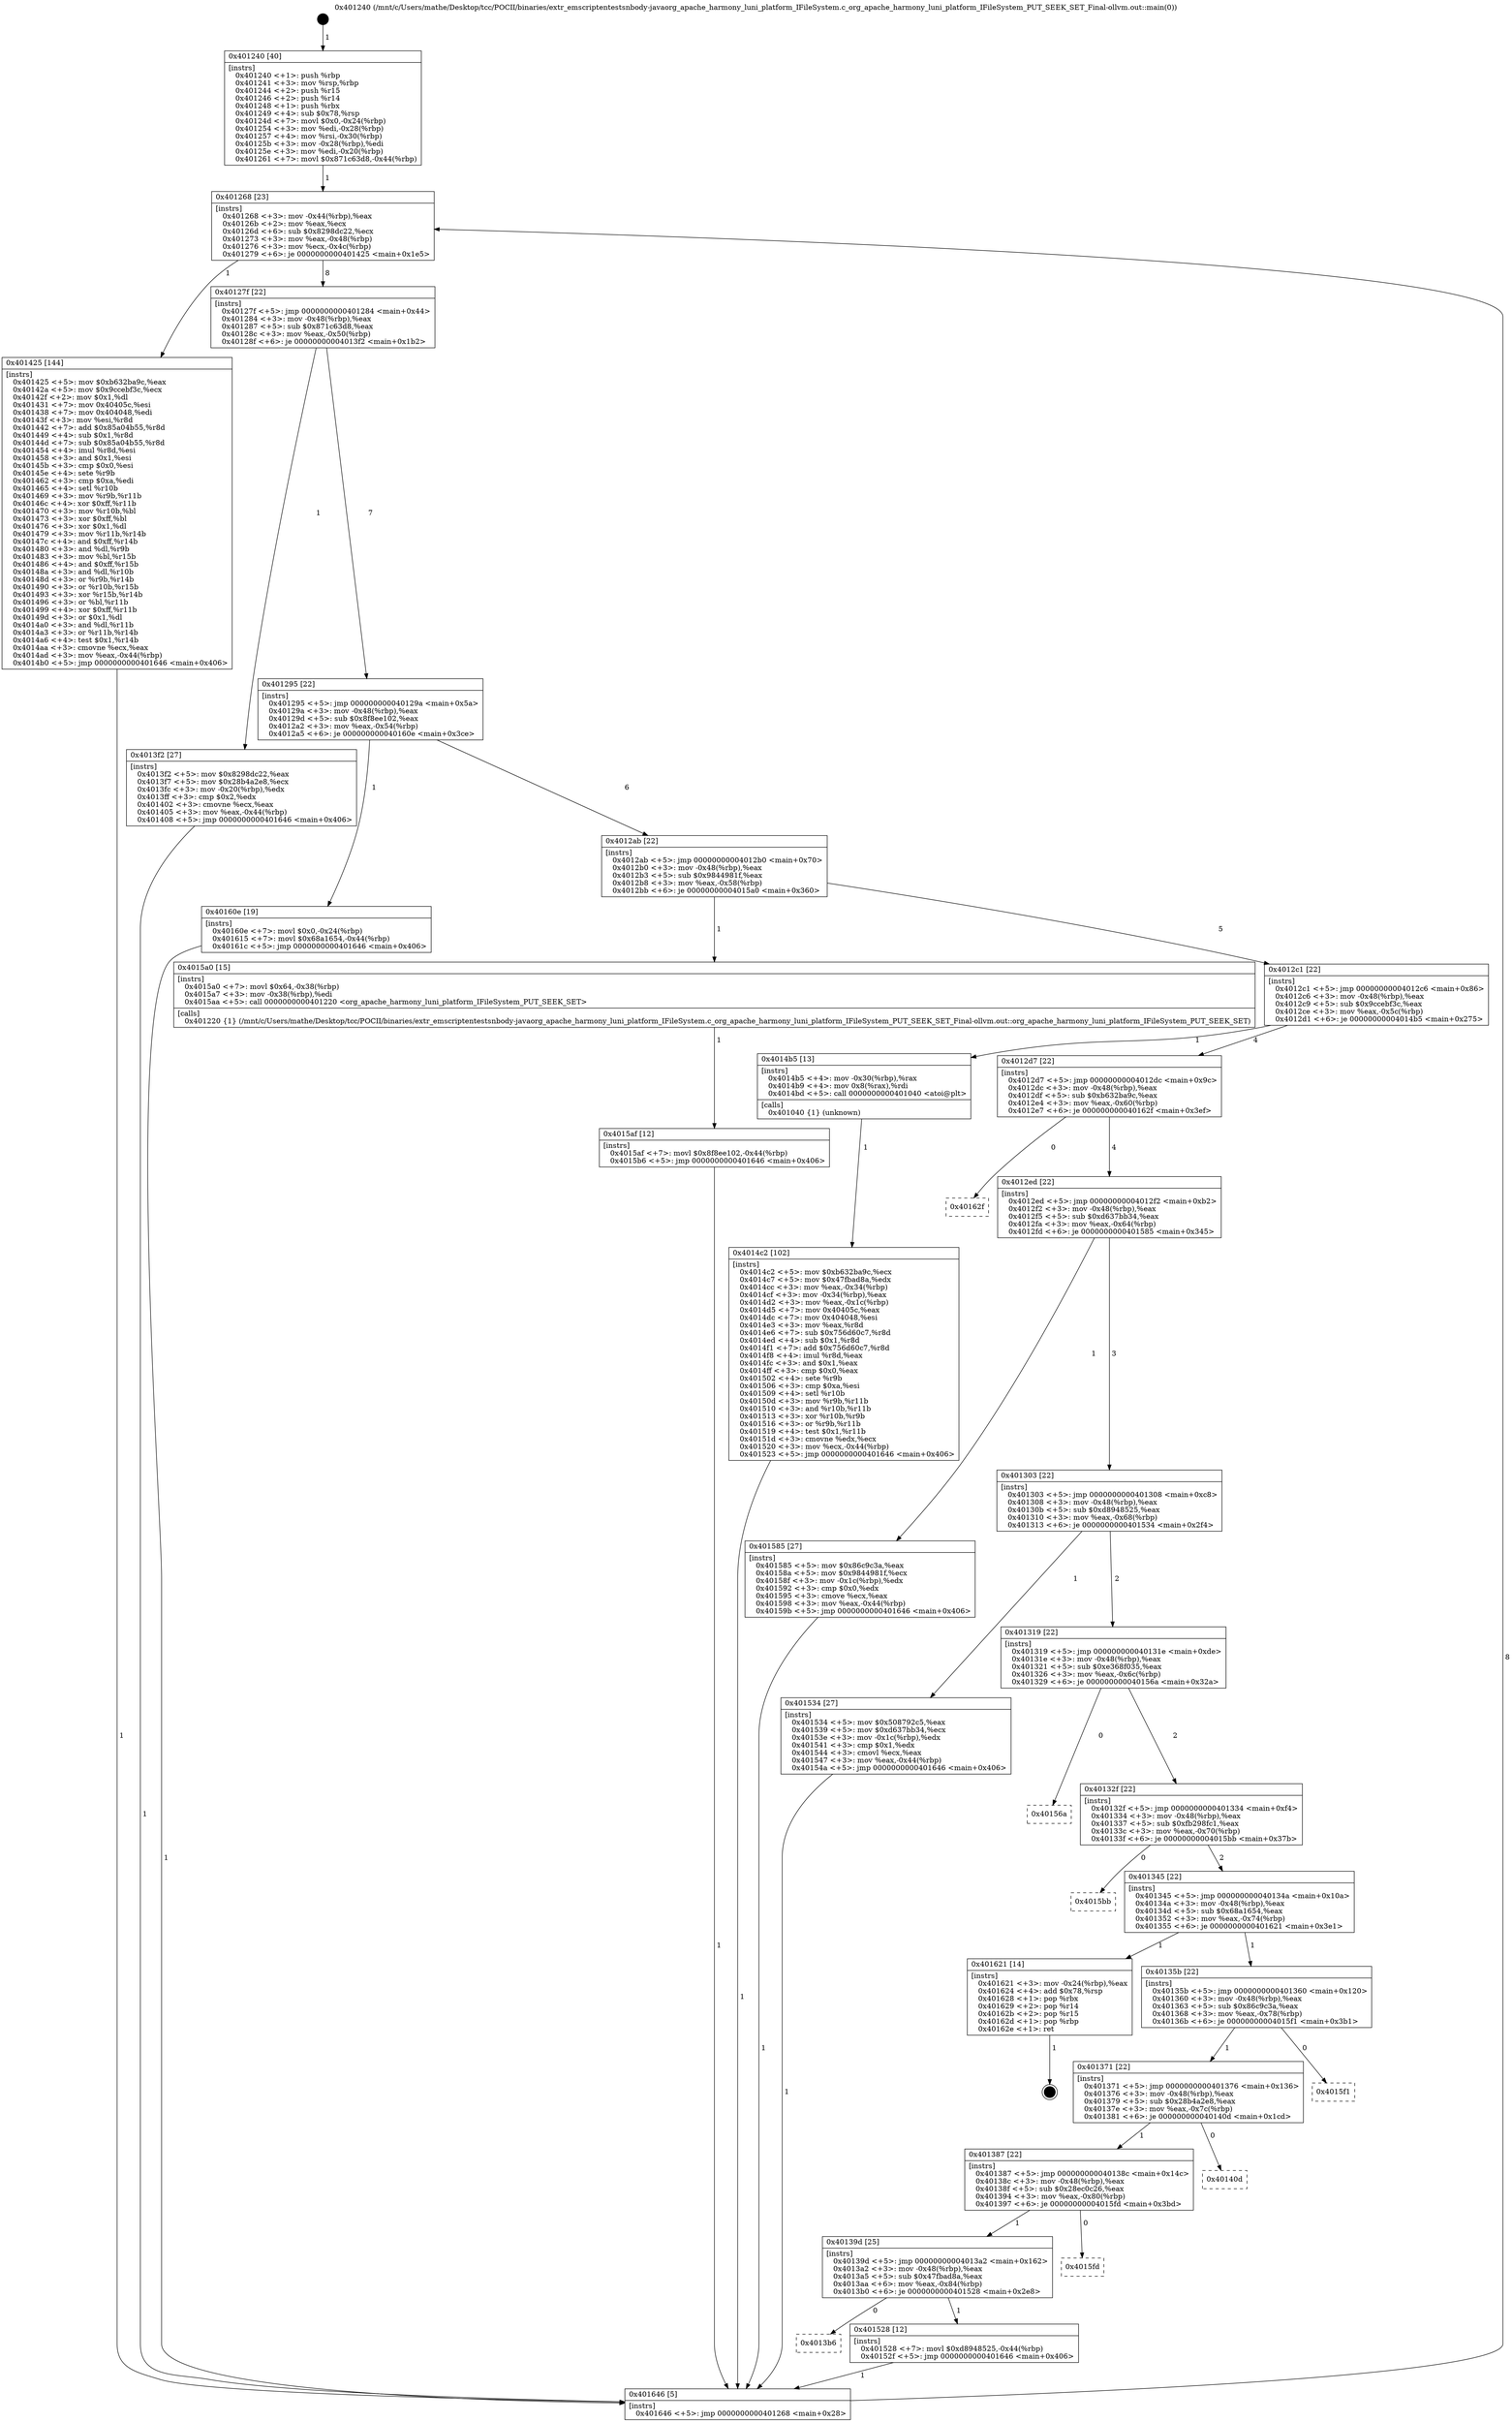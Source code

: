 digraph "0x401240" {
  label = "0x401240 (/mnt/c/Users/mathe/Desktop/tcc/POCII/binaries/extr_emscriptentestsnbody-javaorg_apache_harmony_luni_platform_IFileSystem.c_org_apache_harmony_luni_platform_IFileSystem_PUT_SEEK_SET_Final-ollvm.out::main(0))"
  labelloc = "t"
  node[shape=record]

  Entry [label="",width=0.3,height=0.3,shape=circle,fillcolor=black,style=filled]
  "0x401268" [label="{
     0x401268 [23]\l
     | [instrs]\l
     &nbsp;&nbsp;0x401268 \<+3\>: mov -0x44(%rbp),%eax\l
     &nbsp;&nbsp;0x40126b \<+2\>: mov %eax,%ecx\l
     &nbsp;&nbsp;0x40126d \<+6\>: sub $0x8298dc22,%ecx\l
     &nbsp;&nbsp;0x401273 \<+3\>: mov %eax,-0x48(%rbp)\l
     &nbsp;&nbsp;0x401276 \<+3\>: mov %ecx,-0x4c(%rbp)\l
     &nbsp;&nbsp;0x401279 \<+6\>: je 0000000000401425 \<main+0x1e5\>\l
  }"]
  "0x401425" [label="{
     0x401425 [144]\l
     | [instrs]\l
     &nbsp;&nbsp;0x401425 \<+5\>: mov $0xb632ba9c,%eax\l
     &nbsp;&nbsp;0x40142a \<+5\>: mov $0x9ccebf3c,%ecx\l
     &nbsp;&nbsp;0x40142f \<+2\>: mov $0x1,%dl\l
     &nbsp;&nbsp;0x401431 \<+7\>: mov 0x40405c,%esi\l
     &nbsp;&nbsp;0x401438 \<+7\>: mov 0x404048,%edi\l
     &nbsp;&nbsp;0x40143f \<+3\>: mov %esi,%r8d\l
     &nbsp;&nbsp;0x401442 \<+7\>: add $0x85a04b55,%r8d\l
     &nbsp;&nbsp;0x401449 \<+4\>: sub $0x1,%r8d\l
     &nbsp;&nbsp;0x40144d \<+7\>: sub $0x85a04b55,%r8d\l
     &nbsp;&nbsp;0x401454 \<+4\>: imul %r8d,%esi\l
     &nbsp;&nbsp;0x401458 \<+3\>: and $0x1,%esi\l
     &nbsp;&nbsp;0x40145b \<+3\>: cmp $0x0,%esi\l
     &nbsp;&nbsp;0x40145e \<+4\>: sete %r9b\l
     &nbsp;&nbsp;0x401462 \<+3\>: cmp $0xa,%edi\l
     &nbsp;&nbsp;0x401465 \<+4\>: setl %r10b\l
     &nbsp;&nbsp;0x401469 \<+3\>: mov %r9b,%r11b\l
     &nbsp;&nbsp;0x40146c \<+4\>: xor $0xff,%r11b\l
     &nbsp;&nbsp;0x401470 \<+3\>: mov %r10b,%bl\l
     &nbsp;&nbsp;0x401473 \<+3\>: xor $0xff,%bl\l
     &nbsp;&nbsp;0x401476 \<+3\>: xor $0x1,%dl\l
     &nbsp;&nbsp;0x401479 \<+3\>: mov %r11b,%r14b\l
     &nbsp;&nbsp;0x40147c \<+4\>: and $0xff,%r14b\l
     &nbsp;&nbsp;0x401480 \<+3\>: and %dl,%r9b\l
     &nbsp;&nbsp;0x401483 \<+3\>: mov %bl,%r15b\l
     &nbsp;&nbsp;0x401486 \<+4\>: and $0xff,%r15b\l
     &nbsp;&nbsp;0x40148a \<+3\>: and %dl,%r10b\l
     &nbsp;&nbsp;0x40148d \<+3\>: or %r9b,%r14b\l
     &nbsp;&nbsp;0x401490 \<+3\>: or %r10b,%r15b\l
     &nbsp;&nbsp;0x401493 \<+3\>: xor %r15b,%r14b\l
     &nbsp;&nbsp;0x401496 \<+3\>: or %bl,%r11b\l
     &nbsp;&nbsp;0x401499 \<+4\>: xor $0xff,%r11b\l
     &nbsp;&nbsp;0x40149d \<+3\>: or $0x1,%dl\l
     &nbsp;&nbsp;0x4014a0 \<+3\>: and %dl,%r11b\l
     &nbsp;&nbsp;0x4014a3 \<+3\>: or %r11b,%r14b\l
     &nbsp;&nbsp;0x4014a6 \<+4\>: test $0x1,%r14b\l
     &nbsp;&nbsp;0x4014aa \<+3\>: cmovne %ecx,%eax\l
     &nbsp;&nbsp;0x4014ad \<+3\>: mov %eax,-0x44(%rbp)\l
     &nbsp;&nbsp;0x4014b0 \<+5\>: jmp 0000000000401646 \<main+0x406\>\l
  }"]
  "0x40127f" [label="{
     0x40127f [22]\l
     | [instrs]\l
     &nbsp;&nbsp;0x40127f \<+5\>: jmp 0000000000401284 \<main+0x44\>\l
     &nbsp;&nbsp;0x401284 \<+3\>: mov -0x48(%rbp),%eax\l
     &nbsp;&nbsp;0x401287 \<+5\>: sub $0x871c63d8,%eax\l
     &nbsp;&nbsp;0x40128c \<+3\>: mov %eax,-0x50(%rbp)\l
     &nbsp;&nbsp;0x40128f \<+6\>: je 00000000004013f2 \<main+0x1b2\>\l
  }"]
  Exit [label="",width=0.3,height=0.3,shape=circle,fillcolor=black,style=filled,peripheries=2]
  "0x4013f2" [label="{
     0x4013f2 [27]\l
     | [instrs]\l
     &nbsp;&nbsp;0x4013f2 \<+5\>: mov $0x8298dc22,%eax\l
     &nbsp;&nbsp;0x4013f7 \<+5\>: mov $0x28b4a2e8,%ecx\l
     &nbsp;&nbsp;0x4013fc \<+3\>: mov -0x20(%rbp),%edx\l
     &nbsp;&nbsp;0x4013ff \<+3\>: cmp $0x2,%edx\l
     &nbsp;&nbsp;0x401402 \<+3\>: cmovne %ecx,%eax\l
     &nbsp;&nbsp;0x401405 \<+3\>: mov %eax,-0x44(%rbp)\l
     &nbsp;&nbsp;0x401408 \<+5\>: jmp 0000000000401646 \<main+0x406\>\l
  }"]
  "0x401295" [label="{
     0x401295 [22]\l
     | [instrs]\l
     &nbsp;&nbsp;0x401295 \<+5\>: jmp 000000000040129a \<main+0x5a\>\l
     &nbsp;&nbsp;0x40129a \<+3\>: mov -0x48(%rbp),%eax\l
     &nbsp;&nbsp;0x40129d \<+5\>: sub $0x8f8ee102,%eax\l
     &nbsp;&nbsp;0x4012a2 \<+3\>: mov %eax,-0x54(%rbp)\l
     &nbsp;&nbsp;0x4012a5 \<+6\>: je 000000000040160e \<main+0x3ce\>\l
  }"]
  "0x401646" [label="{
     0x401646 [5]\l
     | [instrs]\l
     &nbsp;&nbsp;0x401646 \<+5\>: jmp 0000000000401268 \<main+0x28\>\l
  }"]
  "0x401240" [label="{
     0x401240 [40]\l
     | [instrs]\l
     &nbsp;&nbsp;0x401240 \<+1\>: push %rbp\l
     &nbsp;&nbsp;0x401241 \<+3\>: mov %rsp,%rbp\l
     &nbsp;&nbsp;0x401244 \<+2\>: push %r15\l
     &nbsp;&nbsp;0x401246 \<+2\>: push %r14\l
     &nbsp;&nbsp;0x401248 \<+1\>: push %rbx\l
     &nbsp;&nbsp;0x401249 \<+4\>: sub $0x78,%rsp\l
     &nbsp;&nbsp;0x40124d \<+7\>: movl $0x0,-0x24(%rbp)\l
     &nbsp;&nbsp;0x401254 \<+3\>: mov %edi,-0x28(%rbp)\l
     &nbsp;&nbsp;0x401257 \<+4\>: mov %rsi,-0x30(%rbp)\l
     &nbsp;&nbsp;0x40125b \<+3\>: mov -0x28(%rbp),%edi\l
     &nbsp;&nbsp;0x40125e \<+3\>: mov %edi,-0x20(%rbp)\l
     &nbsp;&nbsp;0x401261 \<+7\>: movl $0x871c63d8,-0x44(%rbp)\l
  }"]
  "0x4015af" [label="{
     0x4015af [12]\l
     | [instrs]\l
     &nbsp;&nbsp;0x4015af \<+7\>: movl $0x8f8ee102,-0x44(%rbp)\l
     &nbsp;&nbsp;0x4015b6 \<+5\>: jmp 0000000000401646 \<main+0x406\>\l
  }"]
  "0x40160e" [label="{
     0x40160e [19]\l
     | [instrs]\l
     &nbsp;&nbsp;0x40160e \<+7\>: movl $0x0,-0x24(%rbp)\l
     &nbsp;&nbsp;0x401615 \<+7\>: movl $0x68a1654,-0x44(%rbp)\l
     &nbsp;&nbsp;0x40161c \<+5\>: jmp 0000000000401646 \<main+0x406\>\l
  }"]
  "0x4012ab" [label="{
     0x4012ab [22]\l
     | [instrs]\l
     &nbsp;&nbsp;0x4012ab \<+5\>: jmp 00000000004012b0 \<main+0x70\>\l
     &nbsp;&nbsp;0x4012b0 \<+3\>: mov -0x48(%rbp),%eax\l
     &nbsp;&nbsp;0x4012b3 \<+5\>: sub $0x9844981f,%eax\l
     &nbsp;&nbsp;0x4012b8 \<+3\>: mov %eax,-0x58(%rbp)\l
     &nbsp;&nbsp;0x4012bb \<+6\>: je 00000000004015a0 \<main+0x360\>\l
  }"]
  "0x4013b6" [label="{
     0x4013b6\l
  }", style=dashed]
  "0x4015a0" [label="{
     0x4015a0 [15]\l
     | [instrs]\l
     &nbsp;&nbsp;0x4015a0 \<+7\>: movl $0x64,-0x38(%rbp)\l
     &nbsp;&nbsp;0x4015a7 \<+3\>: mov -0x38(%rbp),%edi\l
     &nbsp;&nbsp;0x4015aa \<+5\>: call 0000000000401220 \<org_apache_harmony_luni_platform_IFileSystem_PUT_SEEK_SET\>\l
     | [calls]\l
     &nbsp;&nbsp;0x401220 \{1\} (/mnt/c/Users/mathe/Desktop/tcc/POCII/binaries/extr_emscriptentestsnbody-javaorg_apache_harmony_luni_platform_IFileSystem.c_org_apache_harmony_luni_platform_IFileSystem_PUT_SEEK_SET_Final-ollvm.out::org_apache_harmony_luni_platform_IFileSystem_PUT_SEEK_SET)\l
  }"]
  "0x4012c1" [label="{
     0x4012c1 [22]\l
     | [instrs]\l
     &nbsp;&nbsp;0x4012c1 \<+5\>: jmp 00000000004012c6 \<main+0x86\>\l
     &nbsp;&nbsp;0x4012c6 \<+3\>: mov -0x48(%rbp),%eax\l
     &nbsp;&nbsp;0x4012c9 \<+5\>: sub $0x9ccebf3c,%eax\l
     &nbsp;&nbsp;0x4012ce \<+3\>: mov %eax,-0x5c(%rbp)\l
     &nbsp;&nbsp;0x4012d1 \<+6\>: je 00000000004014b5 \<main+0x275\>\l
  }"]
  "0x401528" [label="{
     0x401528 [12]\l
     | [instrs]\l
     &nbsp;&nbsp;0x401528 \<+7\>: movl $0xd8948525,-0x44(%rbp)\l
     &nbsp;&nbsp;0x40152f \<+5\>: jmp 0000000000401646 \<main+0x406\>\l
  }"]
  "0x4014b5" [label="{
     0x4014b5 [13]\l
     | [instrs]\l
     &nbsp;&nbsp;0x4014b5 \<+4\>: mov -0x30(%rbp),%rax\l
     &nbsp;&nbsp;0x4014b9 \<+4\>: mov 0x8(%rax),%rdi\l
     &nbsp;&nbsp;0x4014bd \<+5\>: call 0000000000401040 \<atoi@plt\>\l
     | [calls]\l
     &nbsp;&nbsp;0x401040 \{1\} (unknown)\l
  }"]
  "0x4012d7" [label="{
     0x4012d7 [22]\l
     | [instrs]\l
     &nbsp;&nbsp;0x4012d7 \<+5\>: jmp 00000000004012dc \<main+0x9c\>\l
     &nbsp;&nbsp;0x4012dc \<+3\>: mov -0x48(%rbp),%eax\l
     &nbsp;&nbsp;0x4012df \<+5\>: sub $0xb632ba9c,%eax\l
     &nbsp;&nbsp;0x4012e4 \<+3\>: mov %eax,-0x60(%rbp)\l
     &nbsp;&nbsp;0x4012e7 \<+6\>: je 000000000040162f \<main+0x3ef\>\l
  }"]
  "0x4014c2" [label="{
     0x4014c2 [102]\l
     | [instrs]\l
     &nbsp;&nbsp;0x4014c2 \<+5\>: mov $0xb632ba9c,%ecx\l
     &nbsp;&nbsp;0x4014c7 \<+5\>: mov $0x47fbad8a,%edx\l
     &nbsp;&nbsp;0x4014cc \<+3\>: mov %eax,-0x34(%rbp)\l
     &nbsp;&nbsp;0x4014cf \<+3\>: mov -0x34(%rbp),%eax\l
     &nbsp;&nbsp;0x4014d2 \<+3\>: mov %eax,-0x1c(%rbp)\l
     &nbsp;&nbsp;0x4014d5 \<+7\>: mov 0x40405c,%eax\l
     &nbsp;&nbsp;0x4014dc \<+7\>: mov 0x404048,%esi\l
     &nbsp;&nbsp;0x4014e3 \<+3\>: mov %eax,%r8d\l
     &nbsp;&nbsp;0x4014e6 \<+7\>: sub $0x756d60c7,%r8d\l
     &nbsp;&nbsp;0x4014ed \<+4\>: sub $0x1,%r8d\l
     &nbsp;&nbsp;0x4014f1 \<+7\>: add $0x756d60c7,%r8d\l
     &nbsp;&nbsp;0x4014f8 \<+4\>: imul %r8d,%eax\l
     &nbsp;&nbsp;0x4014fc \<+3\>: and $0x1,%eax\l
     &nbsp;&nbsp;0x4014ff \<+3\>: cmp $0x0,%eax\l
     &nbsp;&nbsp;0x401502 \<+4\>: sete %r9b\l
     &nbsp;&nbsp;0x401506 \<+3\>: cmp $0xa,%esi\l
     &nbsp;&nbsp;0x401509 \<+4\>: setl %r10b\l
     &nbsp;&nbsp;0x40150d \<+3\>: mov %r9b,%r11b\l
     &nbsp;&nbsp;0x401510 \<+3\>: and %r10b,%r11b\l
     &nbsp;&nbsp;0x401513 \<+3\>: xor %r10b,%r9b\l
     &nbsp;&nbsp;0x401516 \<+3\>: or %r9b,%r11b\l
     &nbsp;&nbsp;0x401519 \<+4\>: test $0x1,%r11b\l
     &nbsp;&nbsp;0x40151d \<+3\>: cmovne %edx,%ecx\l
     &nbsp;&nbsp;0x401520 \<+3\>: mov %ecx,-0x44(%rbp)\l
     &nbsp;&nbsp;0x401523 \<+5\>: jmp 0000000000401646 \<main+0x406\>\l
  }"]
  "0x40139d" [label="{
     0x40139d [25]\l
     | [instrs]\l
     &nbsp;&nbsp;0x40139d \<+5\>: jmp 00000000004013a2 \<main+0x162\>\l
     &nbsp;&nbsp;0x4013a2 \<+3\>: mov -0x48(%rbp),%eax\l
     &nbsp;&nbsp;0x4013a5 \<+5\>: sub $0x47fbad8a,%eax\l
     &nbsp;&nbsp;0x4013aa \<+6\>: mov %eax,-0x84(%rbp)\l
     &nbsp;&nbsp;0x4013b0 \<+6\>: je 0000000000401528 \<main+0x2e8\>\l
  }"]
  "0x40162f" [label="{
     0x40162f\l
  }", style=dashed]
  "0x4012ed" [label="{
     0x4012ed [22]\l
     | [instrs]\l
     &nbsp;&nbsp;0x4012ed \<+5\>: jmp 00000000004012f2 \<main+0xb2\>\l
     &nbsp;&nbsp;0x4012f2 \<+3\>: mov -0x48(%rbp),%eax\l
     &nbsp;&nbsp;0x4012f5 \<+5\>: sub $0xd637bb34,%eax\l
     &nbsp;&nbsp;0x4012fa \<+3\>: mov %eax,-0x64(%rbp)\l
     &nbsp;&nbsp;0x4012fd \<+6\>: je 0000000000401585 \<main+0x345\>\l
  }"]
  "0x4015fd" [label="{
     0x4015fd\l
  }", style=dashed]
  "0x401585" [label="{
     0x401585 [27]\l
     | [instrs]\l
     &nbsp;&nbsp;0x401585 \<+5\>: mov $0x86c9c3a,%eax\l
     &nbsp;&nbsp;0x40158a \<+5\>: mov $0x9844981f,%ecx\l
     &nbsp;&nbsp;0x40158f \<+3\>: mov -0x1c(%rbp),%edx\l
     &nbsp;&nbsp;0x401592 \<+3\>: cmp $0x0,%edx\l
     &nbsp;&nbsp;0x401595 \<+3\>: cmove %ecx,%eax\l
     &nbsp;&nbsp;0x401598 \<+3\>: mov %eax,-0x44(%rbp)\l
     &nbsp;&nbsp;0x40159b \<+5\>: jmp 0000000000401646 \<main+0x406\>\l
  }"]
  "0x401303" [label="{
     0x401303 [22]\l
     | [instrs]\l
     &nbsp;&nbsp;0x401303 \<+5\>: jmp 0000000000401308 \<main+0xc8\>\l
     &nbsp;&nbsp;0x401308 \<+3\>: mov -0x48(%rbp),%eax\l
     &nbsp;&nbsp;0x40130b \<+5\>: sub $0xd8948525,%eax\l
     &nbsp;&nbsp;0x401310 \<+3\>: mov %eax,-0x68(%rbp)\l
     &nbsp;&nbsp;0x401313 \<+6\>: je 0000000000401534 \<main+0x2f4\>\l
  }"]
  "0x401387" [label="{
     0x401387 [22]\l
     | [instrs]\l
     &nbsp;&nbsp;0x401387 \<+5\>: jmp 000000000040138c \<main+0x14c\>\l
     &nbsp;&nbsp;0x40138c \<+3\>: mov -0x48(%rbp),%eax\l
     &nbsp;&nbsp;0x40138f \<+5\>: sub $0x28ec0c26,%eax\l
     &nbsp;&nbsp;0x401394 \<+3\>: mov %eax,-0x80(%rbp)\l
     &nbsp;&nbsp;0x401397 \<+6\>: je 00000000004015fd \<main+0x3bd\>\l
  }"]
  "0x401534" [label="{
     0x401534 [27]\l
     | [instrs]\l
     &nbsp;&nbsp;0x401534 \<+5\>: mov $0x508792c5,%eax\l
     &nbsp;&nbsp;0x401539 \<+5\>: mov $0xd637bb34,%ecx\l
     &nbsp;&nbsp;0x40153e \<+3\>: mov -0x1c(%rbp),%edx\l
     &nbsp;&nbsp;0x401541 \<+3\>: cmp $0x1,%edx\l
     &nbsp;&nbsp;0x401544 \<+3\>: cmovl %ecx,%eax\l
     &nbsp;&nbsp;0x401547 \<+3\>: mov %eax,-0x44(%rbp)\l
     &nbsp;&nbsp;0x40154a \<+5\>: jmp 0000000000401646 \<main+0x406\>\l
  }"]
  "0x401319" [label="{
     0x401319 [22]\l
     | [instrs]\l
     &nbsp;&nbsp;0x401319 \<+5\>: jmp 000000000040131e \<main+0xde\>\l
     &nbsp;&nbsp;0x40131e \<+3\>: mov -0x48(%rbp),%eax\l
     &nbsp;&nbsp;0x401321 \<+5\>: sub $0xe368f035,%eax\l
     &nbsp;&nbsp;0x401326 \<+3\>: mov %eax,-0x6c(%rbp)\l
     &nbsp;&nbsp;0x401329 \<+6\>: je 000000000040156a \<main+0x32a\>\l
  }"]
  "0x40140d" [label="{
     0x40140d\l
  }", style=dashed]
  "0x40156a" [label="{
     0x40156a\l
  }", style=dashed]
  "0x40132f" [label="{
     0x40132f [22]\l
     | [instrs]\l
     &nbsp;&nbsp;0x40132f \<+5\>: jmp 0000000000401334 \<main+0xf4\>\l
     &nbsp;&nbsp;0x401334 \<+3\>: mov -0x48(%rbp),%eax\l
     &nbsp;&nbsp;0x401337 \<+5\>: sub $0xfb298fc1,%eax\l
     &nbsp;&nbsp;0x40133c \<+3\>: mov %eax,-0x70(%rbp)\l
     &nbsp;&nbsp;0x40133f \<+6\>: je 00000000004015bb \<main+0x37b\>\l
  }"]
  "0x401371" [label="{
     0x401371 [22]\l
     | [instrs]\l
     &nbsp;&nbsp;0x401371 \<+5\>: jmp 0000000000401376 \<main+0x136\>\l
     &nbsp;&nbsp;0x401376 \<+3\>: mov -0x48(%rbp),%eax\l
     &nbsp;&nbsp;0x401379 \<+5\>: sub $0x28b4a2e8,%eax\l
     &nbsp;&nbsp;0x40137e \<+3\>: mov %eax,-0x7c(%rbp)\l
     &nbsp;&nbsp;0x401381 \<+6\>: je 000000000040140d \<main+0x1cd\>\l
  }"]
  "0x4015bb" [label="{
     0x4015bb\l
  }", style=dashed]
  "0x401345" [label="{
     0x401345 [22]\l
     | [instrs]\l
     &nbsp;&nbsp;0x401345 \<+5\>: jmp 000000000040134a \<main+0x10a\>\l
     &nbsp;&nbsp;0x40134a \<+3\>: mov -0x48(%rbp),%eax\l
     &nbsp;&nbsp;0x40134d \<+5\>: sub $0x68a1654,%eax\l
     &nbsp;&nbsp;0x401352 \<+3\>: mov %eax,-0x74(%rbp)\l
     &nbsp;&nbsp;0x401355 \<+6\>: je 0000000000401621 \<main+0x3e1\>\l
  }"]
  "0x4015f1" [label="{
     0x4015f1\l
  }", style=dashed]
  "0x401621" [label="{
     0x401621 [14]\l
     | [instrs]\l
     &nbsp;&nbsp;0x401621 \<+3\>: mov -0x24(%rbp),%eax\l
     &nbsp;&nbsp;0x401624 \<+4\>: add $0x78,%rsp\l
     &nbsp;&nbsp;0x401628 \<+1\>: pop %rbx\l
     &nbsp;&nbsp;0x401629 \<+2\>: pop %r14\l
     &nbsp;&nbsp;0x40162b \<+2\>: pop %r15\l
     &nbsp;&nbsp;0x40162d \<+1\>: pop %rbp\l
     &nbsp;&nbsp;0x40162e \<+1\>: ret\l
  }"]
  "0x40135b" [label="{
     0x40135b [22]\l
     | [instrs]\l
     &nbsp;&nbsp;0x40135b \<+5\>: jmp 0000000000401360 \<main+0x120\>\l
     &nbsp;&nbsp;0x401360 \<+3\>: mov -0x48(%rbp),%eax\l
     &nbsp;&nbsp;0x401363 \<+5\>: sub $0x86c9c3a,%eax\l
     &nbsp;&nbsp;0x401368 \<+3\>: mov %eax,-0x78(%rbp)\l
     &nbsp;&nbsp;0x40136b \<+6\>: je 00000000004015f1 \<main+0x3b1\>\l
  }"]
  Entry -> "0x401240" [label=" 1"]
  "0x401268" -> "0x401425" [label=" 1"]
  "0x401268" -> "0x40127f" [label=" 8"]
  "0x401621" -> Exit [label=" 1"]
  "0x40127f" -> "0x4013f2" [label=" 1"]
  "0x40127f" -> "0x401295" [label=" 7"]
  "0x4013f2" -> "0x401646" [label=" 1"]
  "0x401240" -> "0x401268" [label=" 1"]
  "0x401646" -> "0x401268" [label=" 8"]
  "0x401425" -> "0x401646" [label=" 1"]
  "0x40160e" -> "0x401646" [label=" 1"]
  "0x401295" -> "0x40160e" [label=" 1"]
  "0x401295" -> "0x4012ab" [label=" 6"]
  "0x4015af" -> "0x401646" [label=" 1"]
  "0x4012ab" -> "0x4015a0" [label=" 1"]
  "0x4012ab" -> "0x4012c1" [label=" 5"]
  "0x4015a0" -> "0x4015af" [label=" 1"]
  "0x4012c1" -> "0x4014b5" [label=" 1"]
  "0x4012c1" -> "0x4012d7" [label=" 4"]
  "0x4014b5" -> "0x4014c2" [label=" 1"]
  "0x4014c2" -> "0x401646" [label=" 1"]
  "0x401585" -> "0x401646" [label=" 1"]
  "0x4012d7" -> "0x40162f" [label=" 0"]
  "0x4012d7" -> "0x4012ed" [label=" 4"]
  "0x401528" -> "0x401646" [label=" 1"]
  "0x4012ed" -> "0x401585" [label=" 1"]
  "0x4012ed" -> "0x401303" [label=" 3"]
  "0x40139d" -> "0x4013b6" [label=" 0"]
  "0x401303" -> "0x401534" [label=" 1"]
  "0x401303" -> "0x401319" [label=" 2"]
  "0x401534" -> "0x401646" [label=" 1"]
  "0x401319" -> "0x40156a" [label=" 0"]
  "0x401319" -> "0x40132f" [label=" 2"]
  "0x401387" -> "0x40139d" [label=" 1"]
  "0x40132f" -> "0x4015bb" [label=" 0"]
  "0x40132f" -> "0x401345" [label=" 2"]
  "0x40139d" -> "0x401528" [label=" 1"]
  "0x401345" -> "0x401621" [label=" 1"]
  "0x401345" -> "0x40135b" [label=" 1"]
  "0x401371" -> "0x401387" [label=" 1"]
  "0x40135b" -> "0x4015f1" [label=" 0"]
  "0x40135b" -> "0x401371" [label=" 1"]
  "0x401387" -> "0x4015fd" [label=" 0"]
  "0x401371" -> "0x40140d" [label=" 0"]
}
